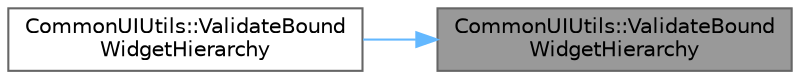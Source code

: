 digraph "CommonUIUtils::ValidateBoundWidgetHierarchy"
{
 // INTERACTIVE_SVG=YES
 // LATEX_PDF_SIZE
  bgcolor="transparent";
  edge [fontname=Helvetica,fontsize=10,labelfontname=Helvetica,labelfontsize=10];
  node [fontname=Helvetica,fontsize=10,shape=box,height=0.2,width=0.4];
  rankdir="RL";
  Node1 [id="Node000001",label="CommonUIUtils::ValidateBound\lWidgetHierarchy",height=0.2,width=0.4,color="gray40", fillcolor="grey60", style="filled", fontcolor="black",tooltip="Validates that a given widget tree hierarchy satisfies the condition that a given widget contains N o..."];
  Node1 -> Node2 [id="edge1_Node000001_Node000002",dir="back",color="steelblue1",style="solid",tooltip=" "];
  Node2 [id="Node000002",label="CommonUIUtils::ValidateBound\lWidgetHierarchy",height=0.2,width=0.4,color="grey40", fillcolor="white", style="filled",URL="$d7/d60/namespaceCommonUIUtils.html#a78cb3e9d350dd02129a9eab0adb794ff",tooltip=" "];
}
